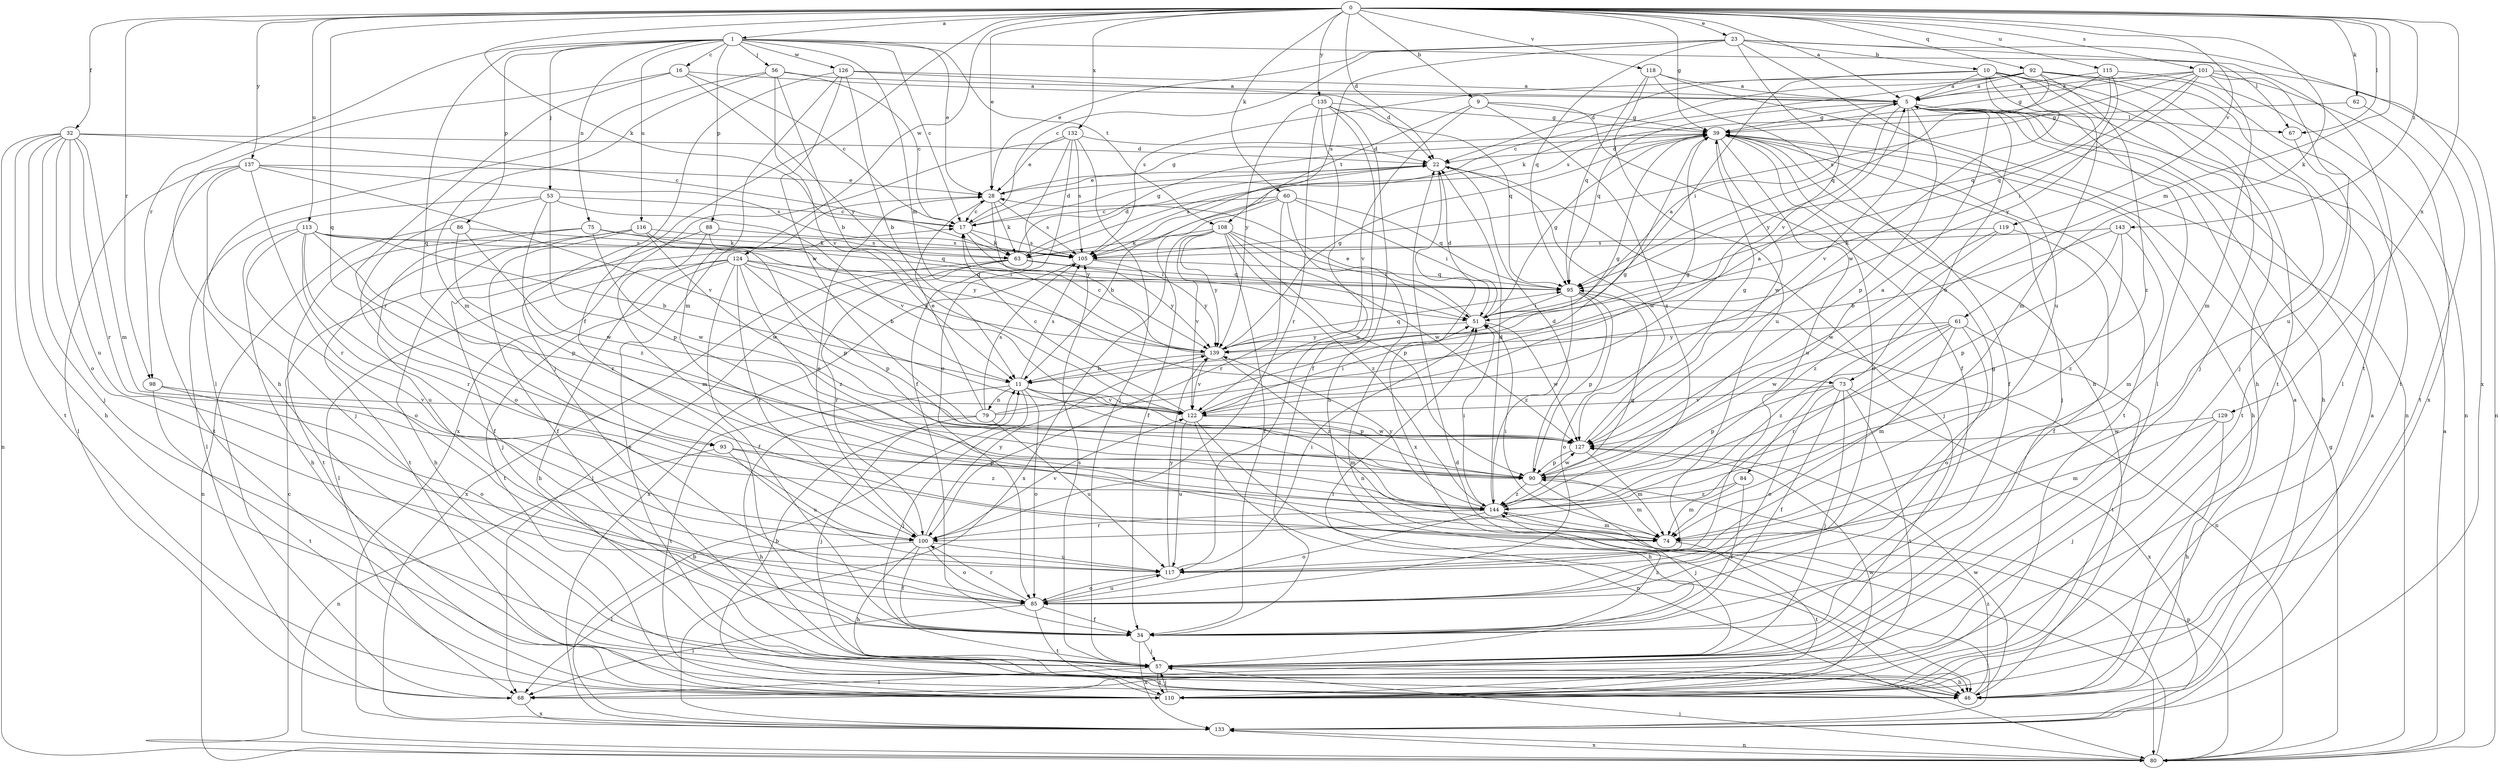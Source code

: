 strict digraph  {
0;
1;
5;
9;
10;
11;
16;
17;
22;
23;
28;
32;
34;
39;
46;
51;
53;
56;
57;
60;
61;
62;
63;
67;
68;
73;
74;
75;
79;
80;
84;
85;
86;
88;
90;
92;
93;
95;
98;
100;
101;
105;
108;
110;
113;
115;
116;
117;
118;
119;
122;
124;
126;
127;
129;
132;
133;
135;
137;
139;
143;
144;
0 -> 1  [label=a];
0 -> 5  [label=a];
0 -> 9  [label=b];
0 -> 22  [label=d];
0 -> 23  [label=e];
0 -> 28  [label=e];
0 -> 32  [label=f];
0 -> 34  [label=f];
0 -> 39  [label=g];
0 -> 60  [label=k];
0 -> 61  [label=k];
0 -> 62  [label=k];
0 -> 63  [label=k];
0 -> 67  [label=l];
0 -> 73  [label=m];
0 -> 92  [label=q];
0 -> 93  [label=q];
0 -> 98  [label=r];
0 -> 101  [label=s];
0 -> 113  [label=u];
0 -> 115  [label=u];
0 -> 118  [label=v];
0 -> 119  [label=v];
0 -> 124  [label=w];
0 -> 129  [label=x];
0 -> 132  [label=x];
0 -> 135  [label=y];
0 -> 137  [label=y];
0 -> 143  [label=z];
1 -> 16  [label=c];
1 -> 17  [label=c];
1 -> 28  [label=e];
1 -> 53  [label=j];
1 -> 56  [label=j];
1 -> 67  [label=l];
1 -> 73  [label=m];
1 -> 75  [label=n];
1 -> 86  [label=p];
1 -> 88  [label=p];
1 -> 93  [label=q];
1 -> 98  [label=r];
1 -> 108  [label=t];
1 -> 116  [label=u];
1 -> 126  [label=w];
5 -> 39  [label=g];
5 -> 46  [label=h];
5 -> 67  [label=l];
5 -> 84  [label=o];
5 -> 90  [label=p];
5 -> 95  [label=q];
5 -> 122  [label=v];
5 -> 139  [label=y];
9 -> 34  [label=f];
9 -> 39  [label=g];
9 -> 108  [label=t];
9 -> 122  [label=v];
9 -> 144  [label=z];
10 -> 5  [label=a];
10 -> 46  [label=h];
10 -> 51  [label=i];
10 -> 57  [label=j];
10 -> 68  [label=l];
10 -> 74  [label=m];
10 -> 105  [label=s];
10 -> 110  [label=t];
10 -> 127  [label=w];
11 -> 39  [label=g];
11 -> 57  [label=j];
11 -> 74  [label=m];
11 -> 79  [label=n];
11 -> 85  [label=o];
11 -> 90  [label=p];
11 -> 105  [label=s];
11 -> 110  [label=t];
11 -> 122  [label=v];
16 -> 5  [label=a];
16 -> 17  [label=c];
16 -> 46  [label=h];
16 -> 100  [label=r];
16 -> 139  [label=y];
17 -> 22  [label=d];
17 -> 51  [label=i];
17 -> 63  [label=k];
17 -> 105  [label=s];
22 -> 28  [label=e];
22 -> 57  [label=j];
22 -> 105  [label=s];
22 -> 127  [label=w];
22 -> 133  [label=x];
23 -> 10  [label=b];
23 -> 17  [label=c];
23 -> 28  [label=e];
23 -> 95  [label=q];
23 -> 105  [label=s];
23 -> 110  [label=t];
23 -> 117  [label=u];
23 -> 122  [label=v];
23 -> 133  [label=x];
28 -> 17  [label=c];
28 -> 39  [label=g];
28 -> 63  [label=k];
28 -> 105  [label=s];
28 -> 139  [label=y];
32 -> 17  [label=c];
32 -> 22  [label=d];
32 -> 46  [label=h];
32 -> 57  [label=j];
32 -> 74  [label=m];
32 -> 80  [label=n];
32 -> 85  [label=o];
32 -> 100  [label=r];
32 -> 110  [label=t];
32 -> 117  [label=u];
34 -> 57  [label=j];
34 -> 133  [label=x];
34 -> 144  [label=z];
39 -> 22  [label=d];
39 -> 34  [label=f];
39 -> 46  [label=h];
39 -> 57  [label=j];
39 -> 85  [label=o];
39 -> 110  [label=t];
39 -> 117  [label=u];
39 -> 127  [label=w];
46 -> 5  [label=a];
46 -> 28  [label=e];
46 -> 127  [label=w];
46 -> 144  [label=z];
51 -> 5  [label=a];
51 -> 22  [label=d];
51 -> 28  [label=e];
51 -> 39  [label=g];
51 -> 127  [label=w];
51 -> 139  [label=y];
53 -> 17  [label=c];
53 -> 68  [label=l];
53 -> 85  [label=o];
53 -> 90  [label=p];
53 -> 122  [label=v];
53 -> 144  [label=z];
56 -> 5  [label=a];
56 -> 11  [label=b];
56 -> 17  [label=c];
56 -> 68  [label=l];
56 -> 74  [label=m];
56 -> 122  [label=v];
57 -> 46  [label=h];
57 -> 51  [label=i];
57 -> 68  [label=l];
57 -> 105  [label=s];
57 -> 110  [label=t];
60 -> 11  [label=b];
60 -> 17  [label=c];
60 -> 34  [label=f];
60 -> 51  [label=i];
60 -> 80  [label=n];
60 -> 95  [label=q];
60 -> 100  [label=r];
61 -> 74  [label=m];
61 -> 85  [label=o];
61 -> 100  [label=r];
61 -> 110  [label=t];
61 -> 127  [label=w];
61 -> 139  [label=y];
61 -> 144  [label=z];
62 -> 39  [label=g];
62 -> 110  [label=t];
63 -> 22  [label=d];
63 -> 39  [label=g];
63 -> 68  [label=l];
63 -> 95  [label=q];
63 -> 100  [label=r];
63 -> 133  [label=x];
63 -> 139  [label=y];
67 -> 110  [label=t];
68 -> 133  [label=x];
73 -> 34  [label=f];
73 -> 57  [label=j];
73 -> 85  [label=o];
73 -> 90  [label=p];
73 -> 110  [label=t];
73 -> 122  [label=v];
73 -> 133  [label=x];
74 -> 51  [label=i];
74 -> 110  [label=t];
75 -> 34  [label=f];
75 -> 63  [label=k];
75 -> 95  [label=q];
75 -> 110  [label=t];
75 -> 127  [label=w];
79 -> 5  [label=a];
79 -> 28  [label=e];
79 -> 39  [label=g];
79 -> 46  [label=h];
79 -> 57  [label=j];
79 -> 105  [label=s];
79 -> 117  [label=u];
80 -> 5  [label=a];
80 -> 17  [label=c];
80 -> 22  [label=d];
80 -> 39  [label=g];
80 -> 57  [label=j];
80 -> 90  [label=p];
80 -> 133  [label=x];
84 -> 34  [label=f];
84 -> 74  [label=m];
84 -> 144  [label=z];
85 -> 34  [label=f];
85 -> 39  [label=g];
85 -> 68  [label=l];
85 -> 100  [label=r];
85 -> 110  [label=t];
85 -> 117  [label=u];
86 -> 63  [label=k];
86 -> 80  [label=n];
86 -> 127  [label=w];
86 -> 144  [label=z];
88 -> 57  [label=j];
88 -> 74  [label=m];
88 -> 90  [label=p];
88 -> 105  [label=s];
90 -> 5  [label=a];
90 -> 22  [label=d];
90 -> 57  [label=j];
90 -> 74  [label=m];
90 -> 127  [label=w];
90 -> 144  [label=z];
92 -> 5  [label=a];
92 -> 17  [label=c];
92 -> 22  [label=d];
92 -> 57  [label=j];
92 -> 63  [label=k];
92 -> 68  [label=l];
92 -> 95  [label=q];
92 -> 110  [label=t];
92 -> 144  [label=z];
93 -> 80  [label=n];
93 -> 90  [label=p];
93 -> 117  [label=u];
93 -> 144  [label=z];
95 -> 51  [label=i];
95 -> 80  [label=n];
95 -> 85  [label=o];
95 -> 90  [label=p];
95 -> 144  [label=z];
98 -> 85  [label=o];
98 -> 110  [label=t];
98 -> 122  [label=v];
100 -> 28  [label=e];
100 -> 34  [label=f];
100 -> 46  [label=h];
100 -> 68  [label=l];
100 -> 85  [label=o];
100 -> 117  [label=u];
100 -> 122  [label=v];
100 -> 139  [label=y];
101 -> 5  [label=a];
101 -> 39  [label=g];
101 -> 51  [label=i];
101 -> 74  [label=m];
101 -> 80  [label=n];
101 -> 95  [label=q];
101 -> 105  [label=s];
101 -> 117  [label=u];
101 -> 133  [label=x];
105 -> 95  [label=q];
105 -> 133  [label=x];
105 -> 139  [label=y];
108 -> 34  [label=f];
108 -> 51  [label=i];
108 -> 63  [label=k];
108 -> 90  [label=p];
108 -> 122  [label=v];
108 -> 127  [label=w];
108 -> 133  [label=x];
108 -> 139  [label=y];
108 -> 144  [label=z];
110 -> 11  [label=b];
110 -> 57  [label=j];
110 -> 127  [label=w];
113 -> 11  [label=b];
113 -> 46  [label=h];
113 -> 51  [label=i];
113 -> 85  [label=o];
113 -> 90  [label=p];
113 -> 100  [label=r];
113 -> 105  [label=s];
113 -> 117  [label=u];
115 -> 5  [label=a];
115 -> 80  [label=n];
115 -> 95  [label=q];
115 -> 105  [label=s];
115 -> 139  [label=y];
116 -> 34  [label=f];
116 -> 46  [label=h];
116 -> 105  [label=s];
116 -> 110  [label=t];
116 -> 127  [label=w];
116 -> 139  [label=y];
117 -> 51  [label=i];
117 -> 85  [label=o];
117 -> 139  [label=y];
118 -> 5  [label=a];
118 -> 46  [label=h];
118 -> 80  [label=n];
118 -> 95  [label=q];
118 -> 117  [label=u];
119 -> 34  [label=f];
119 -> 105  [label=s];
119 -> 127  [label=w];
119 -> 144  [label=z];
122 -> 17  [label=c];
122 -> 39  [label=g];
122 -> 46  [label=h];
122 -> 51  [label=i];
122 -> 80  [label=n];
122 -> 117  [label=u];
122 -> 127  [label=w];
124 -> 11  [label=b];
124 -> 34  [label=f];
124 -> 46  [label=h];
124 -> 68  [label=l];
124 -> 90  [label=p];
124 -> 95  [label=q];
124 -> 100  [label=r];
124 -> 110  [label=t];
124 -> 139  [label=y];
124 -> 144  [label=z];
126 -> 5  [label=a];
126 -> 11  [label=b];
126 -> 22  [label=d];
126 -> 57  [label=j];
126 -> 74  [label=m];
126 -> 127  [label=w];
127 -> 39  [label=g];
127 -> 74  [label=m];
127 -> 90  [label=p];
129 -> 46  [label=h];
129 -> 57  [label=j];
129 -> 74  [label=m];
129 -> 127  [label=w];
132 -> 22  [label=d];
132 -> 28  [label=e];
132 -> 34  [label=f];
132 -> 57  [label=j];
132 -> 85  [label=o];
132 -> 105  [label=s];
132 -> 133  [label=x];
133 -> 5  [label=a];
133 -> 11  [label=b];
133 -> 80  [label=n];
135 -> 34  [label=f];
135 -> 39  [label=g];
135 -> 46  [label=h];
135 -> 95  [label=q];
135 -> 100  [label=r];
135 -> 117  [label=u];
135 -> 139  [label=y];
137 -> 28  [label=e];
137 -> 57  [label=j];
137 -> 68  [label=l];
137 -> 100  [label=r];
137 -> 105  [label=s];
137 -> 110  [label=t];
137 -> 122  [label=v];
139 -> 11  [label=b];
139 -> 17  [label=c];
139 -> 39  [label=g];
139 -> 95  [label=q];
139 -> 122  [label=v];
139 -> 144  [label=z];
143 -> 11  [label=b];
143 -> 63  [label=k];
143 -> 74  [label=m];
143 -> 90  [label=p];
143 -> 144  [label=z];
144 -> 22  [label=d];
144 -> 51  [label=i];
144 -> 74  [label=m];
144 -> 85  [label=o];
144 -> 95  [label=q];
144 -> 100  [label=r];
144 -> 139  [label=y];
}
